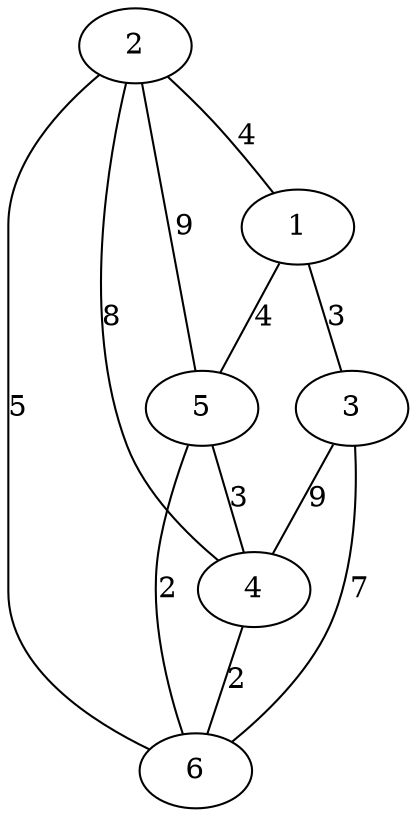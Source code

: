 graph G {
      2 -- 1 [label="4"];
      2 -- 4 [label="8"];
      2 -- 5 [label="9"];
      2 -- 6 [label="5"];
      1 -- 3 [label="3"];
      1 -- 5 [label="4"];
      3 -- 4 [label="9"];
      3 -- 6 [label="7"];
      5 -- 4 [label="3"];
      5 -- 6 [label="2"];
      4 -- 6 [label="2"];
}
